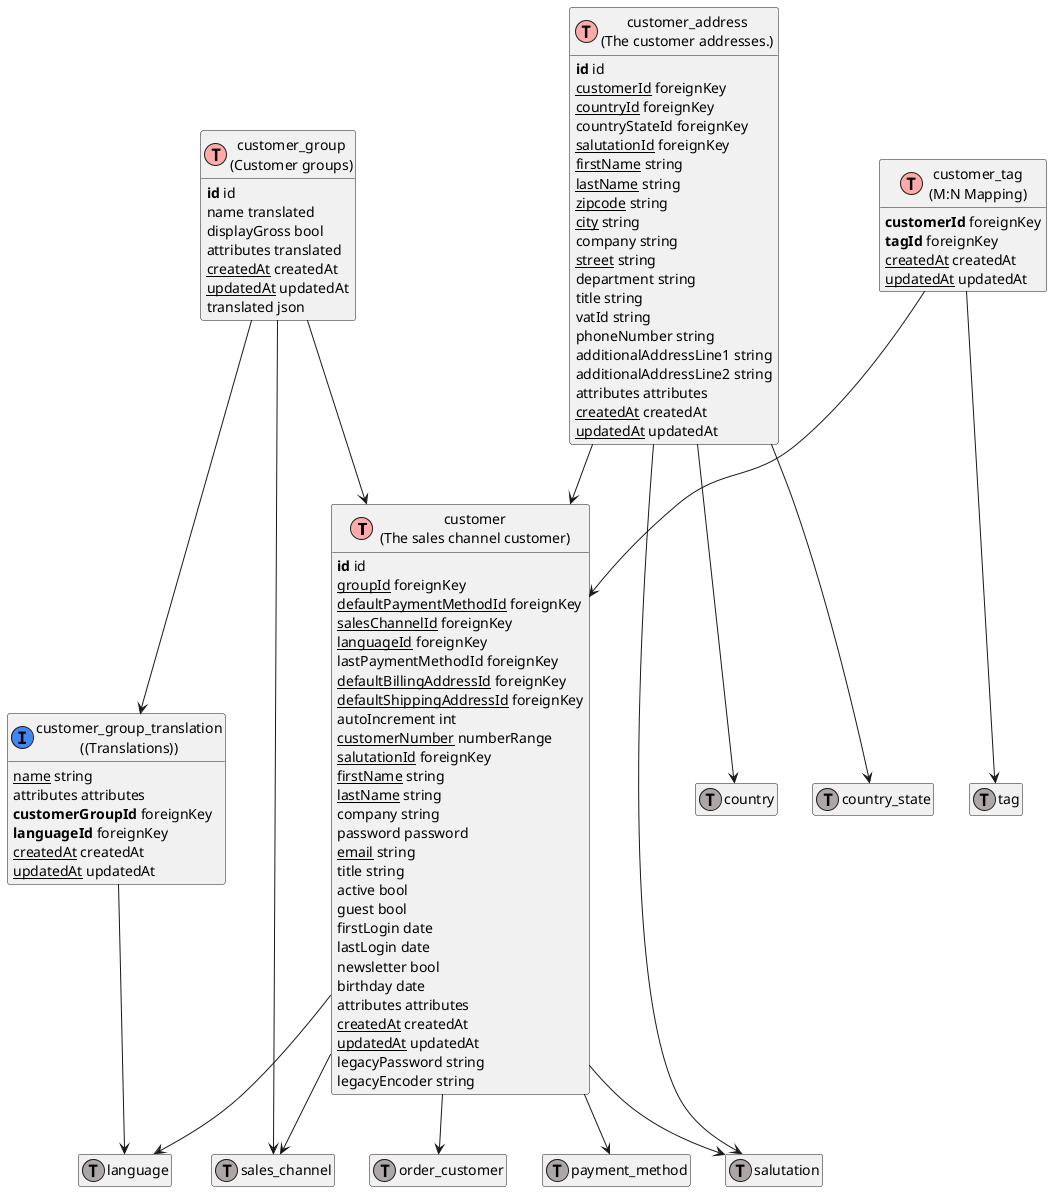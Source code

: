 @startuml
' uncomment the line below if you're using computer with a retina display
' skinparam dpi 300
!define Table(name,desc) class name as "desc" << (T,#FFAAAA) >>
!define ForeignTable(name,desc) class name as "desc" << (T,#ada6a6) >>
!define TranslationTable(name,desc) class name as "desc" << (I,#4286f4) >>
' we use bold for primary key
' green color for unique
' and underscore for not_null
!define primary_key(x) <b>x</b>
!define unique(x) <color:green>x</color>
!define not_null(x) <u>x</u>
' other tags available:
' <i></i>
' <back:COLOR></color>, where color is a color name or html color code
' (#FFAACC)
' see: http://plantuml.com/classes.html#More
hide methods
hide stereotypes
hide empty members
skinparam backgroundColor #FFFFFF

' entities

Table(ShopwareCoreCheckoutCustomerCustomerDefinition, "customer\n(The sales channel customer)") {
   primary_key(id) id
   not_null(groupId) foreignKey
   not_null(defaultPaymentMethodId) foreignKey
   not_null(salesChannelId) foreignKey
   not_null(languageId) foreignKey
   lastPaymentMethodId foreignKey
   not_null(defaultBillingAddressId) foreignKey
   not_null(defaultShippingAddressId) foreignKey
   autoIncrement int
   not_null(customerNumber) numberRange
   not_null(salutationId) foreignKey
   not_null(firstName) string
   not_null(lastName) string
   company string
   password password
   not_null(email) string
   title string
   active bool
   guest bool
   firstLogin date
   lastLogin date
   newsletter bool
   birthday date
   attributes attributes
   not_null(createdAt) createdAt
   not_null(updatedAt) updatedAt
   legacyPassword string
   legacyEncoder string
}
TranslationTable(ShopwareCoreCheckoutCustomerAggregateCustomerGroupTranslationCustomerGroupTranslationDefinition, "customer_group_translation\n((Translations))") {
   not_null(name) string
   attributes attributes
   primary_key(customerGroupId) foreignKey
   primary_key(languageId) foreignKey
   not_null(createdAt) createdAt
   not_null(updatedAt) updatedAt
}
Table(ShopwareCoreCheckoutCustomerAggregateCustomerAddressCustomerAddressDefinition, "customer_address\n(The customer addresses.)") {
   primary_key(id) id
   not_null(customerId) foreignKey
   not_null(countryId) foreignKey
   countryStateId foreignKey
   not_null(salutationId) foreignKey
   not_null(firstName) string
   not_null(lastName) string
   not_null(zipcode) string
   not_null(city) string
   company string
   not_null(street) string
   department string
   title string
   vatId string
   phoneNumber string
   additionalAddressLine1 string
   additionalAddressLine2 string
   attributes attributes
   not_null(createdAt) createdAt
   not_null(updatedAt) updatedAt
}
Table(ShopwareCoreCheckoutCustomerAggregateCustomerGroupCustomerGroupDefinition, "customer_group\n(Customer groups)") {
   primary_key(id) id
   name translated
   displayGross bool
   attributes translated
   not_null(createdAt) createdAt
   not_null(updatedAt) updatedAt
   translated json
}
Table(ShopwareCoreCheckoutCustomerAggregateCustomerTagCustomerTagDefinition, "customer_tag\n(M:N Mapping)") {
   primary_key(customerId) foreignKey
   primary_key(tagId) foreignKey
   not_null(createdAt) createdAt
   not_null(updatedAt) updatedAt
}
ForeignTable(ShopwareCoreCheckoutPaymentPaymentMethodDefinition, "payment_method") {
}
ForeignTable(ShopwareCoreSystemSalesChannelSalesChannelDefinition, "sales_channel") {
}
ForeignTable(ShopwareCoreFrameworkLanguageLanguageDefinition, "language") {
}
ForeignTable(ShopwareCoreSystemSalutationSalutationDefinition, "salutation") {
}
ForeignTable(ShopwareCoreCheckoutOrderAggregateOrderCustomerOrderCustomerDefinition, "order_customer") {
}
ForeignTable(ShopwareCoreSystemCountryCountryDefinition, "country") {
}
ForeignTable(ShopwareCoreSystemCountryAggregateCountryStateCountryStateDefinition, "country_state") {
}
ForeignTable(ShopwareCoreFrameworkTagTagDefinition, "tag") {
}

' relationshipd

ShopwareCoreCheckoutCustomerAggregateCustomerGroupCustomerGroupDefinition --> ShopwareCoreCheckoutCustomerCustomerDefinition
ShopwareCoreCheckoutCustomerCustomerDefinition --> ShopwareCoreCheckoutPaymentPaymentMethodDefinition
ShopwareCoreCheckoutCustomerCustomerDefinition --> ShopwareCoreSystemSalesChannelSalesChannelDefinition
ShopwareCoreCheckoutCustomerCustomerDefinition --> ShopwareCoreFrameworkLanguageLanguageDefinition
ShopwareCoreCheckoutCustomerAggregateCustomerAddressCustomerAddressDefinition --> ShopwareCoreCheckoutCustomerCustomerDefinition
ShopwareCoreCheckoutCustomerCustomerDefinition --> ShopwareCoreSystemSalutationSalutationDefinition
ShopwareCoreCheckoutCustomerCustomerDefinition --> ShopwareCoreCheckoutOrderAggregateOrderCustomerOrderCustomerDefinition
ShopwareCoreCheckoutCustomerAggregateCustomerTagCustomerTagDefinition --> ShopwareCoreCheckoutCustomerCustomerDefinition
ShopwareCoreCheckoutCustomerAggregateCustomerGroupCustomerGroupDefinition --> ShopwareCoreCheckoutCustomerAggregateCustomerGroupTranslationCustomerGroupTranslationDefinition
ShopwareCoreCheckoutCustomerAggregateCustomerGroupTranslationCustomerGroupTranslationDefinition --> ShopwareCoreFrameworkLanguageLanguageDefinition
ShopwareCoreCheckoutCustomerAggregateCustomerAddressCustomerAddressDefinition --> ShopwareCoreSystemCountryCountryDefinition
ShopwareCoreCheckoutCustomerAggregateCustomerAddressCustomerAddressDefinition --> ShopwareCoreSystemCountryAggregateCountryStateCountryStateDefinition
ShopwareCoreCheckoutCustomerAggregateCustomerAddressCustomerAddressDefinition --> ShopwareCoreSystemSalutationSalutationDefinition
ShopwareCoreCheckoutCustomerAggregateCustomerGroupCustomerGroupDefinition --> ShopwareCoreSystemSalesChannelSalesChannelDefinition
ShopwareCoreCheckoutCustomerAggregateCustomerTagCustomerTagDefinition --> ShopwareCoreFrameworkTagTagDefinition
@enduml
